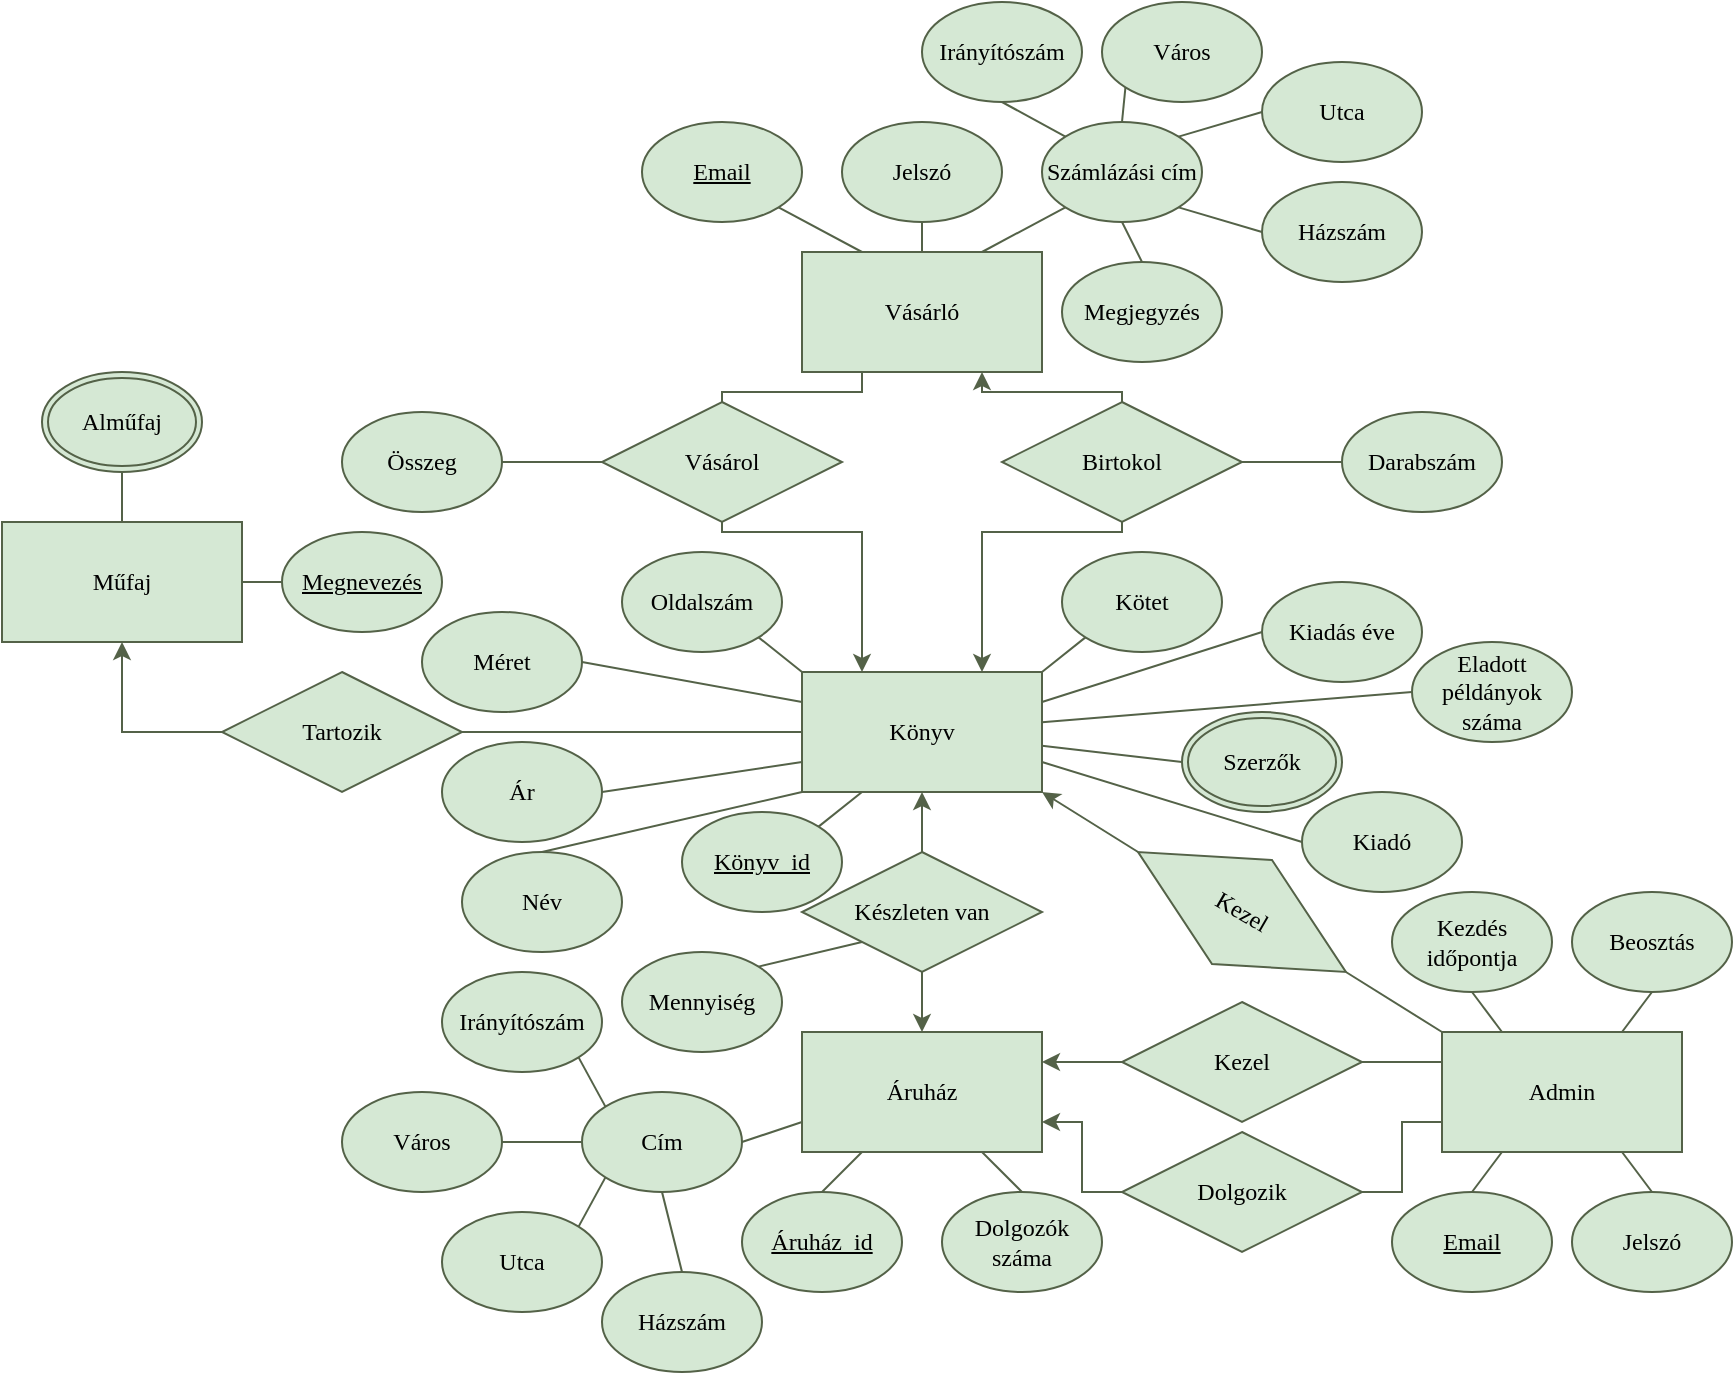 <mxfile version="24.0.1" type="device">
  <diagram name="1 oldal" id="Fu4hLFUh1KVYdfKpGeLN">
    <mxGraphModel dx="1646" dy="405" grid="1" gridSize="10" guides="1" tooltips="1" connect="1" arrows="1" fold="1" page="1" pageScale="1" pageWidth="827" pageHeight="1169" math="0" shadow="0">
      <root>
        <mxCell id="0" />
        <mxCell id="1" parent="0" />
        <mxCell id="RZPR3kIjlsMWi17amMFl-12" style="rounded=0;orthogonalLoop=1;jettySize=auto;html=1;exitX=0;exitY=0.5;exitDx=0;exitDy=0;entryX=0.5;entryY=1;entryDx=0;entryDy=0;endArrow=classic;endFill=1;fontFamily=Calibri;fontColor=#546248;fillColor=#d5e8d4;strokeColor=#546248;edgeStyle=orthogonalEdgeStyle;" parent="1" source="1YvyH126ldd-et75dgN8-4" target="1YvyH126ldd-et75dgN8-3" edge="1">
          <mxGeometry relative="1" as="geometry">
            <mxPoint x="110" y="445" as="targetPoint" />
          </mxGeometry>
        </mxCell>
        <mxCell id="RZPR3kIjlsMWi17amMFl-19" style="rounded=0;orthogonalLoop=1;jettySize=auto;html=1;entryX=0;entryY=0.5;entryDx=0;entryDy=0;endArrow=none;endFill=0;fontFamily=Calibri;fontColor=#546248;fillColor=#d5e8d4;strokeColor=#546248;" parent="1" source="qL_LGEdb0NVFimi9Nnbc-1" target="UofxTASj_F71TdPfPJub-4" edge="1">
          <mxGeometry relative="1" as="geometry">
            <mxPoint x="520" y="435" as="targetPoint" />
          </mxGeometry>
        </mxCell>
        <mxCell id="RZPR3kIjlsMWi17amMFl-20" style="rounded=0;orthogonalLoop=1;jettySize=auto;html=1;exitX=1;exitY=0.25;exitDx=0;exitDy=0;entryX=0;entryY=0.5;entryDx=0;entryDy=0;endArrow=none;endFill=0;fontFamily=Calibri;fontColor=#546248;fillColor=#d5e8d4;strokeColor=#546248;" parent="1" source="qL_LGEdb0NVFimi9Nnbc-1" target="qL_LGEdb0NVFimi9Nnbc-32" edge="1">
          <mxGeometry relative="1" as="geometry" />
        </mxCell>
        <mxCell id="RZPR3kIjlsMWi17amMFl-21" style="rounded=0;orthogonalLoop=1;jettySize=auto;html=1;exitX=1;exitY=0.75;exitDx=0;exitDy=0;entryX=0;entryY=0.5;entryDx=0;entryDy=0;endArrow=none;endFill=0;fontFamily=Calibri;fontColor=#546248;fillColor=#d5e8d4;strokeColor=#546248;" parent="1" source="qL_LGEdb0NVFimi9Nnbc-1" target="qL_LGEdb0NVFimi9Nnbc-30" edge="1">
          <mxGeometry relative="1" as="geometry" />
        </mxCell>
        <mxCell id="RZPR3kIjlsMWi17amMFl-39" style="rounded=0;orthogonalLoop=1;jettySize=auto;html=1;exitX=1;exitY=1;exitDx=0;exitDy=0;entryX=0;entryY=0.5;entryDx=0;entryDy=0;endArrow=none;endFill=0;startArrow=classic;startFill=1;fontFamily=Calibri;fontColor=#546248;fillColor=#d5e8d4;strokeColor=#546248;" parent="1" source="qL_LGEdb0NVFimi9Nnbc-1" target="RZPR3kIjlsMWi17amMFl-9" edge="1">
          <mxGeometry relative="1" as="geometry" />
        </mxCell>
        <mxCell id="qL_LGEdb0NVFimi9Nnbc-1" value="Könyv" style="rounded=0;whiteSpace=wrap;html=1;fontFamily=Calibri;fillColor=#d5e8d4;strokeColor=#546248;" parent="1" vertex="1">
          <mxGeometry x="330" y="390" width="120" height="60" as="geometry" />
        </mxCell>
        <mxCell id="qL_LGEdb0NVFimi9Nnbc-10" style="edgeStyle=orthogonalEdgeStyle;rounded=0;orthogonalLoop=1;jettySize=auto;html=1;exitX=0.25;exitY=1;exitDx=0;exitDy=0;entryX=0.5;entryY=0;entryDx=0;entryDy=0;endArrow=none;endFill=0;fontFamily=Calibri;fontColor=#546248;fillColor=#d5e8d4;strokeColor=#546248;" parent="1" source="qL_LGEdb0NVFimi9Nnbc-2" target="qL_LGEdb0NVFimi9Nnbc-7" edge="1">
          <mxGeometry relative="1" as="geometry">
            <Array as="points">
              <mxPoint x="360" y="250" />
              <mxPoint x="290" y="250" />
            </Array>
          </mxGeometry>
        </mxCell>
        <mxCell id="qL_LGEdb0NVFimi9Nnbc-17" style="edgeStyle=orthogonalEdgeStyle;rounded=0;orthogonalLoop=1;jettySize=auto;html=1;exitX=0.75;exitY=1;exitDx=0;exitDy=0;entryX=0.5;entryY=0;entryDx=0;entryDy=0;endArrow=none;endFill=0;startArrow=classic;startFill=1;fontFamily=Calibri;fontColor=#546248;fillColor=#d5e8d4;strokeColor=#546248;" parent="1" source="qL_LGEdb0NVFimi9Nnbc-2" target="qL_LGEdb0NVFimi9Nnbc-16" edge="1">
          <mxGeometry relative="1" as="geometry">
            <Array as="points">
              <mxPoint x="420" y="250" />
              <mxPoint x="490" y="250" />
            </Array>
          </mxGeometry>
        </mxCell>
        <mxCell id="qL_LGEdb0NVFimi9Nnbc-2" value="Vásárló" style="rounded=0;whiteSpace=wrap;html=1;fontFamily=Calibri;fillColor=#d5e8d4;strokeColor=#546248;" parent="1" vertex="1">
          <mxGeometry x="330" y="180" width="120" height="60" as="geometry" />
        </mxCell>
        <mxCell id="qL_LGEdb0NVFimi9Nnbc-14" style="edgeStyle=orthogonalEdgeStyle;rounded=0;orthogonalLoop=1;jettySize=auto;html=1;exitX=0.5;exitY=0;exitDx=0;exitDy=0;entryX=0.5;entryY=1;entryDx=0;entryDy=0;endArrow=none;endFill=0;startArrow=classic;startFill=1;fontFamily=Calibri;fontColor=#546248;fillColor=#d5e8d4;strokeColor=#546248;" parent="1" source="qL_LGEdb0NVFimi9Nnbc-3" target="qL_LGEdb0NVFimi9Nnbc-9" edge="1">
          <mxGeometry relative="1" as="geometry" />
        </mxCell>
        <mxCell id="RZPR3kIjlsMWi17amMFl-36" style="rounded=0;orthogonalLoop=1;jettySize=auto;html=1;exitX=0;exitY=0.75;exitDx=0;exitDy=0;entryX=1;entryY=0.5;entryDx=0;entryDy=0;endArrow=none;endFill=0;fontFamily=Calibri;fontColor=#546248;fillColor=#d5e8d4;strokeColor=#546248;" parent="1" source="qL_LGEdb0NVFimi9Nnbc-3" target="qL_LGEdb0NVFimi9Nnbc-24" edge="1">
          <mxGeometry relative="1" as="geometry" />
        </mxCell>
        <mxCell id="qL_LGEdb0NVFimi9Nnbc-3" value="Áruház" style="rounded=0;whiteSpace=wrap;html=1;fontFamily=Calibri;fillColor=#d5e8d4;strokeColor=#546248;" parent="1" vertex="1">
          <mxGeometry x="330" y="570" width="120" height="60" as="geometry" />
        </mxCell>
        <mxCell id="qL_LGEdb0NVFimi9Nnbc-12" style="rounded=0;orthogonalLoop=1;jettySize=auto;html=1;exitX=0;exitY=0.75;exitDx=0;exitDy=0;entryX=1;entryY=0.5;entryDx=0;entryDy=0;endArrow=none;endFill=0;edgeStyle=orthogonalEdgeStyle;startArrow=none;startFill=0;fontFamily=Calibri;fontColor=#546248;fillColor=#d5e8d4;strokeColor=#546248;" parent="1" source="qL_LGEdb0NVFimi9Nnbc-5" target="qL_LGEdb0NVFimi9Nnbc-8" edge="1">
          <mxGeometry relative="1" as="geometry" />
        </mxCell>
        <mxCell id="RZPR3kIjlsMWi17amMFl-31" style="rounded=0;orthogonalLoop=1;jettySize=auto;html=1;exitX=0;exitY=0.25;exitDx=0;exitDy=0;entryX=1;entryY=0.5;entryDx=0;entryDy=0;endArrow=none;endFill=0;edgeStyle=orthogonalEdgeStyle;fontFamily=Calibri;fontColor=#546248;fillColor=#d5e8d4;strokeColor=#546248;" parent="1" source="qL_LGEdb0NVFimi9Nnbc-5" target="RZPR3kIjlsMWi17amMFl-8" edge="1">
          <mxGeometry relative="1" as="geometry" />
        </mxCell>
        <mxCell id="qL_LGEdb0NVFimi9Nnbc-5" value="Admin" style="rounded=0;whiteSpace=wrap;html=1;fontFamily=Calibri;fillColor=#d5e8d4;strokeColor=#546248;" parent="1" vertex="1">
          <mxGeometry x="650" y="570" width="120" height="60" as="geometry" />
        </mxCell>
        <mxCell id="qL_LGEdb0NVFimi9Nnbc-11" style="edgeStyle=orthogonalEdgeStyle;rounded=0;orthogonalLoop=1;jettySize=auto;html=1;exitX=0.5;exitY=1;exitDx=0;exitDy=0;entryX=0.25;entryY=0;entryDx=0;entryDy=0;fontFamily=Calibri;fontColor=#546248;fillColor=#d5e8d4;strokeColor=#546248;" parent="1" source="qL_LGEdb0NVFimi9Nnbc-7" target="qL_LGEdb0NVFimi9Nnbc-1" edge="1">
          <mxGeometry relative="1" as="geometry">
            <mxPoint x="360" y="330.0" as="targetPoint" />
            <Array as="points">
              <mxPoint x="290" y="320" />
              <mxPoint x="360" y="320" />
            </Array>
          </mxGeometry>
        </mxCell>
        <mxCell id="qL_LGEdb0NVFimi9Nnbc-7" value="Vásárol" style="rhombus;whiteSpace=wrap;html=1;fontFamily=Calibri;fillColor=#d5e8d4;strokeColor=#546248;" parent="1" vertex="1">
          <mxGeometry x="230" y="255" width="120" height="60" as="geometry" />
        </mxCell>
        <mxCell id="qL_LGEdb0NVFimi9Nnbc-13" style="rounded=0;orthogonalLoop=1;jettySize=auto;html=1;exitX=0;exitY=0.5;exitDx=0;exitDy=0;entryX=1;entryY=0.75;entryDx=0;entryDy=0;edgeStyle=orthogonalEdgeStyle;fontFamily=Calibri;fontColor=#546248;fillColor=#d5e8d4;strokeColor=#546248;" parent="1" source="qL_LGEdb0NVFimi9Nnbc-8" target="qL_LGEdb0NVFimi9Nnbc-3" edge="1">
          <mxGeometry relative="1" as="geometry" />
        </mxCell>
        <mxCell id="qL_LGEdb0NVFimi9Nnbc-8" value="Dolgozik" style="rhombus;whiteSpace=wrap;html=1;fontFamily=Calibri;fillColor=#d5e8d4;strokeColor=#546248;" parent="1" vertex="1">
          <mxGeometry x="490" y="620" width="120" height="60" as="geometry" />
        </mxCell>
        <mxCell id="qL_LGEdb0NVFimi9Nnbc-15" style="edgeStyle=orthogonalEdgeStyle;rounded=0;orthogonalLoop=1;jettySize=auto;html=1;exitX=0.5;exitY=0;exitDx=0;exitDy=0;entryX=0.5;entryY=1;entryDx=0;entryDy=0;fontFamily=Calibri;fontColor=#546248;fillColor=#d5e8d4;strokeColor=#546248;" parent="1" source="qL_LGEdb0NVFimi9Nnbc-9" target="qL_LGEdb0NVFimi9Nnbc-1" edge="1">
          <mxGeometry relative="1" as="geometry" />
        </mxCell>
        <mxCell id="qL_LGEdb0NVFimi9Nnbc-9" value="Készleten van" style="rhombus;whiteSpace=wrap;html=1;fontFamily=Calibri;fillColor=#d5e8d4;strokeColor=#546248;" parent="1" vertex="1">
          <mxGeometry x="330" y="480" width="120" height="60" as="geometry" />
        </mxCell>
        <mxCell id="qL_LGEdb0NVFimi9Nnbc-18" style="edgeStyle=orthogonalEdgeStyle;rounded=0;orthogonalLoop=1;jettySize=auto;html=1;exitX=0.5;exitY=1;exitDx=0;exitDy=0;entryX=0.75;entryY=0;entryDx=0;entryDy=0;fontFamily=Calibri;fontColor=#546248;fillColor=#d5e8d4;strokeColor=#546248;" parent="1" source="qL_LGEdb0NVFimi9Nnbc-16" target="qL_LGEdb0NVFimi9Nnbc-1" edge="1">
          <mxGeometry relative="1" as="geometry">
            <mxPoint x="420" y="330.0" as="targetPoint" />
            <Array as="points">
              <mxPoint x="490" y="320" />
              <mxPoint x="420" y="320" />
            </Array>
          </mxGeometry>
        </mxCell>
        <mxCell id="qL_LGEdb0NVFimi9Nnbc-16" value="Birtokol" style="rhombus;whiteSpace=wrap;html=1;fontFamily=Calibri;fillColor=#d5e8d4;strokeColor=#546248;" parent="1" vertex="1">
          <mxGeometry x="430" y="255" width="120" height="60" as="geometry" />
        </mxCell>
        <mxCell id="RZPR3kIjlsMWi17amMFl-11" style="rounded=0;orthogonalLoop=1;jettySize=auto;html=1;exitX=0.5;exitY=0;exitDx=0;exitDy=0;entryX=0.5;entryY=1;entryDx=0;entryDy=0;endArrow=none;endFill=0;fontFamily=Calibri;fontColor=#546248;fillColor=#d5e8d4;strokeColor=#546248;startArrow=none;startFill=0;" parent="1" source="1YvyH126ldd-et75dgN8-3" target="UofxTASj_F71TdPfPJub-2" edge="1">
          <mxGeometry relative="1" as="geometry">
            <mxPoint x="10" y="340" as="sourcePoint" />
            <mxPoint x="-10" y="290" as="targetPoint" />
          </mxGeometry>
        </mxCell>
        <mxCell id="qL_LGEdb0NVFimi9Nnbc-24" value="Cím" style="ellipse;whiteSpace=wrap;html=1;fontFamily=Calibri;fillColor=#d5e8d4;strokeColor=#546248;" parent="1" vertex="1">
          <mxGeometry x="220" y="600" width="80" height="50" as="geometry" />
        </mxCell>
        <mxCell id="RZPR3kIjlsMWi17amMFl-33" style="rounded=0;orthogonalLoop=1;jettySize=auto;html=1;exitX=0.5;exitY=0;exitDx=0;exitDy=0;entryX=0.75;entryY=1;entryDx=0;entryDy=0;endArrow=none;endFill=0;fontFamily=Calibri;fontColor=#546248;fillColor=#d5e8d4;strokeColor=#546248;" parent="1" source="qL_LGEdb0NVFimi9Nnbc-26" target="qL_LGEdb0NVFimi9Nnbc-3" edge="1">
          <mxGeometry relative="1" as="geometry" />
        </mxCell>
        <mxCell id="qL_LGEdb0NVFimi9Nnbc-26" value="Dolgozók száma" style="ellipse;whiteSpace=wrap;html=1;fontFamily=Calibri;fillColor=#d5e8d4;strokeColor=#546248;" parent="1" vertex="1">
          <mxGeometry x="400" y="650" width="80" height="50" as="geometry" />
        </mxCell>
        <mxCell id="RZPR3kIjlsMWi17amMFl-42" style="rounded=0;orthogonalLoop=1;jettySize=auto;html=1;exitX=1;exitY=0.5;exitDx=0;exitDy=0;entryX=0;entryY=0.75;entryDx=0;entryDy=0;endArrow=none;endFill=0;fontFamily=Calibri;fontColor=#546248;fillColor=#d5e8d4;strokeColor=#546248;" parent="1" source="qL_LGEdb0NVFimi9Nnbc-29" target="qL_LGEdb0NVFimi9Nnbc-1" edge="1">
          <mxGeometry relative="1" as="geometry" />
        </mxCell>
        <mxCell id="qL_LGEdb0NVFimi9Nnbc-29" value="Ár" style="ellipse;whiteSpace=wrap;html=1;fontFamily=Calibri;fillColor=#d5e8d4;strokeColor=#546248;" parent="1" vertex="1">
          <mxGeometry x="150" y="425" width="80" height="50" as="geometry" />
        </mxCell>
        <mxCell id="qL_LGEdb0NVFimi9Nnbc-30" value="Kiadó" style="ellipse;whiteSpace=wrap;html=1;fontFamily=Calibri;fillColor=#d5e8d4;strokeColor=#546248;" parent="1" vertex="1">
          <mxGeometry x="580" y="450" width="80" height="50" as="geometry" />
        </mxCell>
        <mxCell id="RZPR3kIjlsMWi17amMFl-45" style="rounded=0;orthogonalLoop=1;jettySize=auto;html=1;exitX=0;exitY=1;exitDx=0;exitDy=0;entryX=1;entryY=0;entryDx=0;entryDy=0;endArrow=none;endFill=0;fontFamily=Calibri;fontColor=#546248;fillColor=#d5e8d4;strokeColor=#546248;" parent="1" source="qL_LGEdb0NVFimi9Nnbc-31" target="qL_LGEdb0NVFimi9Nnbc-1" edge="1">
          <mxGeometry relative="1" as="geometry" />
        </mxCell>
        <mxCell id="qL_LGEdb0NVFimi9Nnbc-31" value="Kötet" style="ellipse;whiteSpace=wrap;html=1;fontFamily=Calibri;fillColor=#d5e8d4;strokeColor=#546248;" parent="1" vertex="1">
          <mxGeometry x="460" y="330" width="80" height="50" as="geometry" />
        </mxCell>
        <mxCell id="qL_LGEdb0NVFimi9Nnbc-32" value="Kiadás éve" style="ellipse;whiteSpace=wrap;html=1;fontFamily=Calibri;fillColor=#d5e8d4;strokeColor=#546248;" parent="1" vertex="1">
          <mxGeometry x="560" y="345" width="80" height="50" as="geometry" />
        </mxCell>
        <mxCell id="RZPR3kIjlsMWi17amMFl-43" style="rounded=0;orthogonalLoop=1;jettySize=auto;html=1;exitX=1;exitY=0.5;exitDx=0;exitDy=0;entryX=0;entryY=0.25;entryDx=0;entryDy=0;endArrow=none;endFill=0;fontFamily=Calibri;fontColor=#546248;fillColor=#d5e8d4;strokeColor=#546248;" parent="1" source="qL_LGEdb0NVFimi9Nnbc-33" target="qL_LGEdb0NVFimi9Nnbc-1" edge="1">
          <mxGeometry relative="1" as="geometry" />
        </mxCell>
        <mxCell id="qL_LGEdb0NVFimi9Nnbc-33" value="Méret" style="ellipse;whiteSpace=wrap;html=1;fontFamily=Calibri;fillColor=#d5e8d4;strokeColor=#546248;" parent="1" vertex="1">
          <mxGeometry x="140" y="360" width="80" height="50" as="geometry" />
        </mxCell>
        <mxCell id="RZPR3kIjlsMWi17amMFl-44" style="rounded=0;orthogonalLoop=1;jettySize=auto;html=1;exitX=1;exitY=1;exitDx=0;exitDy=0;entryX=0;entryY=0;entryDx=0;entryDy=0;endArrow=none;endFill=0;fontFamily=Calibri;fontColor=#546248;fillColor=#d5e8d4;strokeColor=#546248;" parent="1" source="qL_LGEdb0NVFimi9Nnbc-34" target="qL_LGEdb0NVFimi9Nnbc-1" edge="1">
          <mxGeometry relative="1" as="geometry" />
        </mxCell>
        <mxCell id="qL_LGEdb0NVFimi9Nnbc-34" value="Oldalszám" style="ellipse;whiteSpace=wrap;html=1;fontFamily=Calibri;fillColor=#d5e8d4;strokeColor=#546248;" parent="1" vertex="1">
          <mxGeometry x="240" y="330" width="80" height="50" as="geometry" />
        </mxCell>
        <mxCell id="RZPR3kIjlsMWi17amMFl-28" style="rounded=0;orthogonalLoop=1;jettySize=auto;html=1;exitX=1;exitY=1;exitDx=0;exitDy=0;entryX=0.25;entryY=0;entryDx=0;entryDy=0;endArrow=none;endFill=0;fontFamily=Calibri;fontColor=#546248;fillColor=#d5e8d4;strokeColor=#546248;" parent="1" source="qL_LGEdb0NVFimi9Nnbc-36" target="qL_LGEdb0NVFimi9Nnbc-2" edge="1">
          <mxGeometry relative="1" as="geometry" />
        </mxCell>
        <mxCell id="qL_LGEdb0NVFimi9Nnbc-36" value="&lt;u&gt;Email&lt;/u&gt;" style="ellipse;whiteSpace=wrap;html=1;fontFamily=Calibri;fillColor=#d5e8d4;strokeColor=#546248;" parent="1" vertex="1">
          <mxGeometry x="250" y="115" width="80" height="50" as="geometry" />
        </mxCell>
        <mxCell id="RZPR3kIjlsMWi17amMFl-29" style="rounded=0;orthogonalLoop=1;jettySize=auto;html=1;exitX=0.5;exitY=1;exitDx=0;exitDy=0;entryX=0.5;entryY=0;entryDx=0;entryDy=0;endArrow=none;endFill=0;fontFamily=Calibri;fontColor=#546248;fillColor=#d5e8d4;strokeColor=#546248;" parent="1" source="qL_LGEdb0NVFimi9Nnbc-37" target="qL_LGEdb0NVFimi9Nnbc-2" edge="1">
          <mxGeometry relative="1" as="geometry" />
        </mxCell>
        <mxCell id="qL_LGEdb0NVFimi9Nnbc-37" value="Jelszó" style="ellipse;whiteSpace=wrap;html=1;fontFamily=Calibri;fillColor=#d5e8d4;strokeColor=#546248;" parent="1" vertex="1">
          <mxGeometry x="350" y="115" width="80" height="50" as="geometry" />
        </mxCell>
        <mxCell id="RZPR3kIjlsMWi17amMFl-30" style="rounded=0;orthogonalLoop=1;jettySize=auto;html=1;exitX=0;exitY=1;exitDx=0;exitDy=0;entryX=0.75;entryY=0;entryDx=0;entryDy=0;endArrow=none;endFill=0;fontFamily=Calibri;fontColor=#546248;fillColor=#d5e8d4;strokeColor=#546248;" parent="1" source="qL_LGEdb0NVFimi9Nnbc-38" target="qL_LGEdb0NVFimi9Nnbc-2" edge="1">
          <mxGeometry relative="1" as="geometry" />
        </mxCell>
        <mxCell id="RZPR3kIjlsMWi17amMFl-53" style="rounded=0;orthogonalLoop=1;jettySize=auto;html=1;exitX=0;exitY=0;exitDx=0;exitDy=0;entryX=0.5;entryY=1;entryDx=0;entryDy=0;endArrow=none;endFill=0;fontFamily=Calibri;fontColor=#546248;fillColor=#d5e8d4;strokeColor=#546248;" parent="1" source="qL_LGEdb0NVFimi9Nnbc-38" target="RZPR3kIjlsMWi17amMFl-48" edge="1">
          <mxGeometry relative="1" as="geometry" />
        </mxCell>
        <mxCell id="RZPR3kIjlsMWi17amMFl-54" style="rounded=0;orthogonalLoop=1;jettySize=auto;html=1;exitX=0.5;exitY=0;exitDx=0;exitDy=0;entryX=0;entryY=1;entryDx=0;entryDy=0;endArrow=none;endFill=0;fontFamily=Calibri;fontColor=#546248;fillColor=#d5e8d4;strokeColor=#546248;" parent="1" source="qL_LGEdb0NVFimi9Nnbc-38" target="RZPR3kIjlsMWi17amMFl-49" edge="1">
          <mxGeometry relative="1" as="geometry" />
        </mxCell>
        <mxCell id="qL_LGEdb0NVFimi9Nnbc-38" value="Számlázási cím" style="ellipse;whiteSpace=wrap;html=1;fontFamily=Calibri;fillColor=#d5e8d4;strokeColor=#546248;" parent="1" vertex="1">
          <mxGeometry x="450" y="115" width="80" height="50" as="geometry" />
        </mxCell>
        <mxCell id="RZPR3kIjlsMWi17amMFl-24" style="rounded=0;orthogonalLoop=1;jettySize=auto;html=1;exitX=1;exitY=0.5;exitDx=0;exitDy=0;endArrow=none;endFill=0;fontFamily=Calibri;fontColor=#546248;fillColor=#d5e8d4;strokeColor=#546248;entryX=0;entryY=0.5;entryDx=0;entryDy=0;" parent="1" source="RZPR3kIjlsMWi17amMFl-1" target="qL_LGEdb0NVFimi9Nnbc-7" edge="1">
          <mxGeometry relative="1" as="geometry" />
        </mxCell>
        <mxCell id="RZPR3kIjlsMWi17amMFl-1" value="Összeg" style="ellipse;whiteSpace=wrap;html=1;fontFamily=Calibri;fillColor=#d5e8d4;strokeColor=#546248;" parent="1" vertex="1">
          <mxGeometry x="100" y="260" width="80" height="50" as="geometry" />
        </mxCell>
        <mxCell id="RZPR3kIjlsMWi17amMFl-37" style="rounded=0;orthogonalLoop=1;jettySize=auto;html=1;exitX=0.5;exitY=0;exitDx=0;exitDy=0;entryX=0.25;entryY=1;entryDx=0;entryDy=0;endArrow=none;endFill=0;fontFamily=Calibri;fontColor=#546248;fillColor=#d5e8d4;strokeColor=#546248;" parent="1" source="RZPR3kIjlsMWi17amMFl-4" target="qL_LGEdb0NVFimi9Nnbc-5" edge="1">
          <mxGeometry relative="1" as="geometry" />
        </mxCell>
        <mxCell id="RZPR3kIjlsMWi17amMFl-4" value="&lt;u&gt;Email&lt;/u&gt;" style="ellipse;whiteSpace=wrap;html=1;fontFamily=Calibri;fillColor=#d5e8d4;strokeColor=#546248;" parent="1" vertex="1">
          <mxGeometry x="625" y="650" width="80" height="50" as="geometry" />
        </mxCell>
        <mxCell id="RZPR3kIjlsMWi17amMFl-38" style="rounded=0;orthogonalLoop=1;jettySize=auto;html=1;exitX=0.5;exitY=0;exitDx=0;exitDy=0;entryX=0.75;entryY=1;entryDx=0;entryDy=0;endArrow=none;endFill=0;fontFamily=Calibri;fontColor=#546248;fillColor=#d5e8d4;strokeColor=#546248;" parent="1" source="RZPR3kIjlsMWi17amMFl-5" target="qL_LGEdb0NVFimi9Nnbc-5" edge="1">
          <mxGeometry relative="1" as="geometry" />
        </mxCell>
        <mxCell id="RZPR3kIjlsMWi17amMFl-5" value="Jelszó" style="ellipse;whiteSpace=wrap;html=1;fontFamily=Calibri;fillColor=#d5e8d4;strokeColor=#546248;" parent="1" vertex="1">
          <mxGeometry x="715" y="650" width="80" height="50" as="geometry" />
        </mxCell>
        <mxCell id="RZPR3kIjlsMWi17amMFl-67" style="rounded=0;orthogonalLoop=1;jettySize=auto;html=1;exitX=0.5;exitY=1;exitDx=0;exitDy=0;entryX=0.75;entryY=0;entryDx=0;entryDy=0;endArrow=none;endFill=0;strokeColor=#546248;" parent="1" source="RZPR3kIjlsMWi17amMFl-7" target="qL_LGEdb0NVFimi9Nnbc-5" edge="1">
          <mxGeometry relative="1" as="geometry" />
        </mxCell>
        <mxCell id="RZPR3kIjlsMWi17amMFl-7" value="Beosztás" style="ellipse;whiteSpace=wrap;html=1;fontFamily=Calibri;fillColor=#d5e8d4;strokeColor=#546248;" parent="1" vertex="1">
          <mxGeometry x="715" y="500" width="80" height="50" as="geometry" />
        </mxCell>
        <mxCell id="RZPR3kIjlsMWi17amMFl-32" style="rounded=0;orthogonalLoop=1;jettySize=auto;html=1;exitX=0;exitY=0.5;exitDx=0;exitDy=0;entryX=1;entryY=0.25;entryDx=0;entryDy=0;endArrow=classic;endFill=1;edgeStyle=orthogonalEdgeStyle;fontFamily=Calibri;fontColor=#546248;fillColor=#d5e8d4;strokeColor=#546248;" parent="1" source="RZPR3kIjlsMWi17amMFl-8" target="qL_LGEdb0NVFimi9Nnbc-3" edge="1">
          <mxGeometry relative="1" as="geometry" />
        </mxCell>
        <mxCell id="RZPR3kIjlsMWi17amMFl-8" value="Kezel" style="rhombus;whiteSpace=wrap;html=1;fontFamily=Calibri;fillColor=#d5e8d4;strokeColor=#546248;" parent="1" vertex="1">
          <mxGeometry x="490" y="555" width="120" height="60" as="geometry" />
        </mxCell>
        <mxCell id="RZPR3kIjlsMWi17amMFl-40" style="rounded=0;orthogonalLoop=1;jettySize=auto;html=1;exitX=1;exitY=0.5;exitDx=0;exitDy=0;entryX=0;entryY=0;entryDx=0;entryDy=0;endArrow=none;endFill=0;fontFamily=Calibri;fontColor=#546248;fillColor=#d5e8d4;strokeColor=#546248;" parent="1" source="RZPR3kIjlsMWi17amMFl-9" target="qL_LGEdb0NVFimi9Nnbc-5" edge="1">
          <mxGeometry relative="1" as="geometry" />
        </mxCell>
        <mxCell id="RZPR3kIjlsMWi17amMFl-9" value="Kezel" style="rhombus;whiteSpace=wrap;html=1;rotation=30;fontFamily=Calibri;fillColor=#d5e8d4;strokeColor=#546248;" parent="1" vertex="1">
          <mxGeometry x="490" y="480" width="120" height="60" as="geometry" />
        </mxCell>
        <mxCell id="RZPR3kIjlsMWi17amMFl-66" style="rounded=0;orthogonalLoop=1;jettySize=auto;html=1;exitX=0.5;exitY=1;exitDx=0;exitDy=0;entryX=0.25;entryY=0;entryDx=0;entryDy=0;endArrow=none;endFill=0;strokeColor=#546248;" parent="1" source="RZPR3kIjlsMWi17amMFl-15" target="qL_LGEdb0NVFimi9Nnbc-5" edge="1">
          <mxGeometry relative="1" as="geometry" />
        </mxCell>
        <mxCell id="RZPR3kIjlsMWi17amMFl-15" value="Kezdés időpontja" style="ellipse;whiteSpace=wrap;html=1;fontFamily=Calibri;fillColor=#d5e8d4;strokeColor=#546248;" parent="1" vertex="1">
          <mxGeometry x="625" y="500" width="80" height="50" as="geometry" />
        </mxCell>
        <mxCell id="RZPR3kIjlsMWi17amMFl-34" style="rounded=0;orthogonalLoop=1;jettySize=auto;html=1;exitX=0.5;exitY=0;exitDx=0;exitDy=0;entryX=0.25;entryY=1;entryDx=0;entryDy=0;endArrow=none;endFill=0;fontFamily=Calibri;fontColor=#546248;fillColor=#d5e8d4;strokeColor=#546248;" parent="1" source="RZPR3kIjlsMWi17amMFl-16" target="qL_LGEdb0NVFimi9Nnbc-3" edge="1">
          <mxGeometry relative="1" as="geometry" />
        </mxCell>
        <mxCell id="RZPR3kIjlsMWi17amMFl-16" value="&lt;u&gt;Áruház_id&lt;/u&gt;" style="ellipse;whiteSpace=wrap;html=1;fontFamily=Calibri;fillColor=#d5e8d4;strokeColor=#546248;" parent="1" vertex="1">
          <mxGeometry x="300" y="650" width="80" height="50" as="geometry" />
        </mxCell>
        <mxCell id="RZPR3kIjlsMWi17amMFl-22" style="rounded=0;orthogonalLoop=1;jettySize=auto;html=1;exitX=1;exitY=0;exitDx=0;exitDy=0;entryX=0.25;entryY=1;entryDx=0;entryDy=0;endArrow=none;endFill=0;fontFamily=Calibri;fontColor=#546248;fillColor=#d5e8d4;strokeColor=#546248;" parent="1" source="RZPR3kIjlsMWi17amMFl-17" target="qL_LGEdb0NVFimi9Nnbc-1" edge="1">
          <mxGeometry relative="1" as="geometry" />
        </mxCell>
        <mxCell id="RZPR3kIjlsMWi17amMFl-17" value="&lt;u&gt;Könyv_id&lt;/u&gt;" style="ellipse;whiteSpace=wrap;html=1;fontFamily=Calibri;fillColor=#d5e8d4;strokeColor=#546248;" parent="1" vertex="1">
          <mxGeometry x="270" y="460" width="80" height="50" as="geometry" />
        </mxCell>
        <mxCell id="RZPR3kIjlsMWi17amMFl-48" value="Irányítószám" style="ellipse;whiteSpace=wrap;html=1;fontFamily=Calibri;fillColor=#d5e8d4;strokeColor=#546248;" parent="1" vertex="1">
          <mxGeometry x="390" y="55" width="80" height="50" as="geometry" />
        </mxCell>
        <mxCell id="RZPR3kIjlsMWi17amMFl-49" value="Város" style="ellipse;whiteSpace=wrap;html=1;fontFamily=Calibri;fillColor=#d5e8d4;strokeColor=#546248;" parent="1" vertex="1">
          <mxGeometry x="480" y="55" width="80" height="50" as="geometry" />
        </mxCell>
        <mxCell id="RZPR3kIjlsMWi17amMFl-55" style="rounded=0;orthogonalLoop=1;jettySize=auto;html=1;exitX=0;exitY=0.5;exitDx=0;exitDy=0;entryX=1;entryY=0;entryDx=0;entryDy=0;endArrow=none;endFill=0;fontFamily=Calibri;fontColor=#546248;fillColor=#d5e8d4;strokeColor=#546248;" parent="1" source="RZPR3kIjlsMWi17amMFl-50" target="qL_LGEdb0NVFimi9Nnbc-38" edge="1">
          <mxGeometry relative="1" as="geometry" />
        </mxCell>
        <mxCell id="RZPR3kIjlsMWi17amMFl-50" value="Utca" style="ellipse;whiteSpace=wrap;html=1;fontFamily=Calibri;fillColor=#d5e8d4;strokeColor=#546248;" parent="1" vertex="1">
          <mxGeometry x="560" y="85" width="80" height="50" as="geometry" />
        </mxCell>
        <mxCell id="RZPR3kIjlsMWi17amMFl-56" style="rounded=0;orthogonalLoop=1;jettySize=auto;html=1;exitX=0;exitY=0.5;exitDx=0;exitDy=0;entryX=1;entryY=1;entryDx=0;entryDy=0;endArrow=none;endFill=0;fontFamily=Calibri;fontColor=#546248;fillColor=#d5e8d4;strokeColor=#546248;" parent="1" source="RZPR3kIjlsMWi17amMFl-51" target="qL_LGEdb0NVFimi9Nnbc-38" edge="1">
          <mxGeometry relative="1" as="geometry" />
        </mxCell>
        <mxCell id="RZPR3kIjlsMWi17amMFl-51" value="Házszám" style="ellipse;whiteSpace=wrap;html=1;fontFamily=Calibri;fillColor=#d5e8d4;strokeColor=#546248;" parent="1" vertex="1">
          <mxGeometry x="560" y="145" width="80" height="50" as="geometry" />
        </mxCell>
        <mxCell id="RZPR3kIjlsMWi17amMFl-57" style="rounded=0;orthogonalLoop=1;jettySize=auto;html=1;exitX=0.5;exitY=0;exitDx=0;exitDy=0;entryX=0.5;entryY=1;entryDx=0;entryDy=0;endArrow=none;endFill=0;fontFamily=Calibri;fontColor=#546248;fillColor=#d5e8d4;strokeColor=#546248;" parent="1" source="RZPR3kIjlsMWi17amMFl-52" target="qL_LGEdb0NVFimi9Nnbc-38" edge="1">
          <mxGeometry relative="1" as="geometry" />
        </mxCell>
        <mxCell id="RZPR3kIjlsMWi17amMFl-52" value="Megjegyzés" style="ellipse;whiteSpace=wrap;html=1;fontFamily=Calibri;fillColor=#d5e8d4;strokeColor=#546248;" parent="1" vertex="1">
          <mxGeometry x="460" y="185" width="80" height="50" as="geometry" />
        </mxCell>
        <mxCell id="RZPR3kIjlsMWi17amMFl-62" style="rounded=0;orthogonalLoop=1;jettySize=auto;html=1;exitX=1;exitY=1;exitDx=0;exitDy=0;entryX=0;entryY=0;entryDx=0;entryDy=0;endArrow=none;endFill=0;fontFamily=Calibri;fontColor=#546248;fillColor=#d5e8d4;strokeColor=#546248;" parent="1" source="RZPR3kIjlsMWi17amMFl-58" target="qL_LGEdb0NVFimi9Nnbc-24" edge="1">
          <mxGeometry relative="1" as="geometry" />
        </mxCell>
        <mxCell id="RZPR3kIjlsMWi17amMFl-58" value="Irányítószám" style="ellipse;whiteSpace=wrap;html=1;fontFamily=Calibri;fillColor=#d5e8d4;strokeColor=#546248;" parent="1" vertex="1">
          <mxGeometry x="150" y="540" width="80" height="50" as="geometry" />
        </mxCell>
        <mxCell id="RZPR3kIjlsMWi17amMFl-63" style="rounded=0;orthogonalLoop=1;jettySize=auto;html=1;exitX=1;exitY=0.5;exitDx=0;exitDy=0;entryX=0;entryY=0.5;entryDx=0;entryDy=0;endArrow=none;endFill=0;fontFamily=Calibri;fontColor=#546248;fillColor=#d5e8d4;strokeColor=#546248;" parent="1" source="RZPR3kIjlsMWi17amMFl-59" target="qL_LGEdb0NVFimi9Nnbc-24" edge="1">
          <mxGeometry relative="1" as="geometry" />
        </mxCell>
        <mxCell id="RZPR3kIjlsMWi17amMFl-59" value="Város" style="ellipse;whiteSpace=wrap;html=1;fontFamily=Calibri;fillColor=#d5e8d4;strokeColor=#546248;" parent="1" vertex="1">
          <mxGeometry x="100" y="600" width="80" height="50" as="geometry" />
        </mxCell>
        <mxCell id="RZPR3kIjlsMWi17amMFl-64" style="rounded=0;orthogonalLoop=1;jettySize=auto;html=1;exitX=1;exitY=0;exitDx=0;exitDy=0;entryX=0;entryY=1;entryDx=0;entryDy=0;endArrow=none;endFill=0;fontFamily=Calibri;fontColor=#546248;fillColor=#d5e8d4;strokeColor=#546248;" parent="1" source="RZPR3kIjlsMWi17amMFl-60" target="qL_LGEdb0NVFimi9Nnbc-24" edge="1">
          <mxGeometry relative="1" as="geometry" />
        </mxCell>
        <mxCell id="RZPR3kIjlsMWi17amMFl-60" value="Utca" style="ellipse;whiteSpace=wrap;html=1;fontFamily=Calibri;fillColor=#d5e8d4;strokeColor=#546248;" parent="1" vertex="1">
          <mxGeometry x="150" y="660" width="80" height="50" as="geometry" />
        </mxCell>
        <mxCell id="RZPR3kIjlsMWi17amMFl-65" style="rounded=0;orthogonalLoop=1;jettySize=auto;html=1;exitX=0.5;exitY=0;exitDx=0;exitDy=0;entryX=0.5;entryY=1;entryDx=0;entryDy=0;endArrow=none;endFill=0;fontFamily=Calibri;fontColor=#546248;fillColor=#d5e8d4;strokeColor=#546248;" parent="1" source="RZPR3kIjlsMWi17amMFl-61" target="qL_LGEdb0NVFimi9Nnbc-24" edge="1">
          <mxGeometry relative="1" as="geometry" />
        </mxCell>
        <mxCell id="RZPR3kIjlsMWi17amMFl-61" value="Házszám" style="ellipse;whiteSpace=wrap;html=1;fontFamily=Calibri;fillColor=#d5e8d4;strokeColor=#546248;" parent="1" vertex="1">
          <mxGeometry x="230" y="690" width="80" height="50" as="geometry" />
        </mxCell>
        <mxCell id="1YvyH126ldd-et75dgN8-2" style="rounded=0;orthogonalLoop=1;jettySize=auto;html=1;exitX=1;exitY=0;exitDx=0;exitDy=0;entryX=0;entryY=1;entryDx=0;entryDy=0;endArrow=none;endFill=0;strokeColor=#546248;" parent="1" source="1YvyH126ldd-et75dgN8-1" target="qL_LGEdb0NVFimi9Nnbc-9" edge="1">
          <mxGeometry relative="1" as="geometry" />
        </mxCell>
        <mxCell id="1YvyH126ldd-et75dgN8-1" value="Mennyiség" style="ellipse;whiteSpace=wrap;html=1;fontFamily=Calibri;fillColor=#d5e8d4;strokeColor=#546248;" parent="1" vertex="1">
          <mxGeometry x="240" y="530" width="80" height="50" as="geometry" />
        </mxCell>
        <mxCell id="1YvyH126ldd-et75dgN8-10" style="rounded=0;orthogonalLoop=1;jettySize=auto;html=1;exitX=1;exitY=0.5;exitDx=0;exitDy=0;entryX=0;entryY=0.5;entryDx=0;entryDy=0;endArrow=none;endFill=0;strokeColor=#546248;" parent="1" source="1YvyH126ldd-et75dgN8-3" target="1YvyH126ldd-et75dgN8-8" edge="1">
          <mxGeometry relative="1" as="geometry" />
        </mxCell>
        <mxCell id="1YvyH126ldd-et75dgN8-3" value="Műfaj" style="rounded=0;whiteSpace=wrap;html=1;fontFamily=Calibri;fillColor=#d5e8d4;strokeColor=#546248;" parent="1" vertex="1">
          <mxGeometry x="-70" y="315" width="120" height="60" as="geometry" />
        </mxCell>
        <mxCell id="1YvyH126ldd-et75dgN8-4" value="Tartozik" style="rhombus;whiteSpace=wrap;html=1;fontFamily=Calibri;fillColor=#d5e8d4;strokeColor=#546248;" parent="1" vertex="1">
          <mxGeometry x="40" y="390" width="120" height="60" as="geometry" />
        </mxCell>
        <mxCell id="1YvyH126ldd-et75dgN8-5" style="rounded=0;orthogonalLoop=1;jettySize=auto;html=1;exitX=0;exitY=0.5;exitDx=0;exitDy=0;entryX=1;entryY=0.5;entryDx=0;entryDy=0;endArrow=none;endFill=0;fontFamily=Calibri;fontColor=#546248;fillColor=#d5e8d4;strokeColor=#546248;" parent="1" source="qL_LGEdb0NVFimi9Nnbc-1" target="1YvyH126ldd-et75dgN8-4" edge="1">
          <mxGeometry relative="1" as="geometry">
            <mxPoint x="170" y="450" as="sourcePoint" />
            <mxPoint x="140" y="450" as="targetPoint" />
          </mxGeometry>
        </mxCell>
        <mxCell id="1YvyH126ldd-et75dgN8-8" value="&lt;u&gt;Megnevezés&lt;/u&gt;" style="ellipse;whiteSpace=wrap;html=1;fontFamily=Calibri;fillColor=#d5e8d4;strokeColor=#546248;" parent="1" vertex="1">
          <mxGeometry x="70" y="320" width="80" height="50" as="geometry" />
        </mxCell>
        <mxCell id="1YvyH126ldd-et75dgN8-17" value="Eladott példányok száma" style="ellipse;whiteSpace=wrap;html=1;fontFamily=Calibri;fillColor=#d5e8d4;strokeColor=#546248;" parent="1" vertex="1">
          <mxGeometry x="635" y="375" width="80" height="50" as="geometry" />
        </mxCell>
        <mxCell id="1YvyH126ldd-et75dgN8-18" style="rounded=0;orthogonalLoop=1;jettySize=auto;html=1;exitX=0;exitY=0.5;exitDx=0;exitDy=0;endArrow=none;endFill=0;strokeColor=#546248;" parent="1" source="1YvyH126ldd-et75dgN8-17" target="qL_LGEdb0NVFimi9Nnbc-1" edge="1">
          <mxGeometry relative="1" as="geometry" />
        </mxCell>
        <mxCell id="UofxTASj_F71TdPfPJub-2" value="&lt;span style=&quot;font-family: Calibri;&quot;&gt;Alműfaj&lt;/span&gt;" style="ellipse;shape=doubleEllipse;margin=3;whiteSpace=wrap;html=1;align=center;fillColor=#d5e8d4;strokeColor=#546248;" parent="1" vertex="1">
          <mxGeometry x="-50" y="240" width="80" height="50" as="geometry" />
        </mxCell>
        <mxCell id="UofxTASj_F71TdPfPJub-4" value="&lt;span style=&quot;font-family: Calibri;&quot;&gt;Szerzők&lt;/span&gt;" style="ellipse;shape=doubleEllipse;margin=3;whiteSpace=wrap;html=1;align=center;fillColor=#d5e8d4;strokeColor=#546248;" parent="1" vertex="1">
          <mxGeometry x="520" y="410" width="80" height="50" as="geometry" />
        </mxCell>
        <mxCell id="LbvgSZ2cEiDhtgz9kHBv-1" value="Név" style="ellipse;whiteSpace=wrap;html=1;fontFamily=Calibri;fillColor=#d5e8d4;strokeColor=#546248;" vertex="1" parent="1">
          <mxGeometry x="160" y="480" width="80" height="50" as="geometry" />
        </mxCell>
        <mxCell id="LbvgSZ2cEiDhtgz9kHBv-2" style="rounded=0;orthogonalLoop=1;jettySize=auto;html=1;exitX=0.5;exitY=0;exitDx=0;exitDy=0;entryX=0;entryY=1;entryDx=0;entryDy=0;endArrow=none;endFill=0;fontFamily=Calibri;fontColor=#546248;fillColor=#d5e8d4;strokeColor=#546248;" edge="1" parent="1" source="LbvgSZ2cEiDhtgz9kHBv-1" target="qL_LGEdb0NVFimi9Nnbc-1">
          <mxGeometry relative="1" as="geometry">
            <mxPoint x="228" y="447" as="sourcePoint" />
            <mxPoint x="340" y="445" as="targetPoint" />
          </mxGeometry>
        </mxCell>
        <mxCell id="LbvgSZ2cEiDhtgz9kHBv-3" value="Darabszám" style="ellipse;whiteSpace=wrap;html=1;fontFamily=Calibri;fillColor=#d5e8d4;strokeColor=#546248;" vertex="1" parent="1">
          <mxGeometry x="600" y="260" width="80" height="50" as="geometry" />
        </mxCell>
        <mxCell id="LbvgSZ2cEiDhtgz9kHBv-4" style="rounded=0;orthogonalLoop=1;jettySize=auto;html=1;endArrow=none;endFill=0;fontFamily=Calibri;fontColor=#546248;fillColor=#d5e8d4;strokeColor=#546248;entryX=0;entryY=0.5;entryDx=0;entryDy=0;" edge="1" parent="1" target="LbvgSZ2cEiDhtgz9kHBv-3">
          <mxGeometry relative="1" as="geometry">
            <mxPoint x="550" y="285" as="sourcePoint" />
            <mxPoint x="600" y="284.66" as="targetPoint" />
          </mxGeometry>
        </mxCell>
      </root>
    </mxGraphModel>
  </diagram>
</mxfile>
